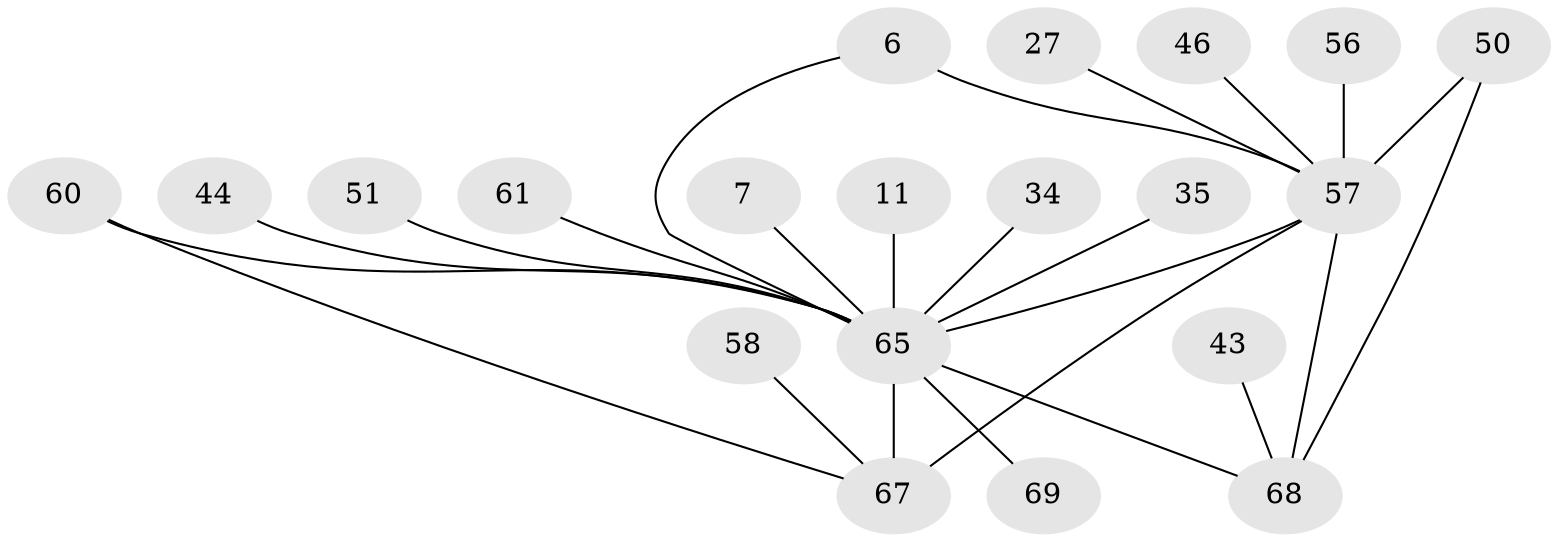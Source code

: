 // original degree distribution, {3: 0.2898550724637681, 2: 0.2608695652173913, 5: 0.028985507246376812, 10: 0.014492753623188406, 4: 0.13043478260869565, 1: 0.2318840579710145, 7: 0.028985507246376812, 6: 0.014492753623188406}
// Generated by graph-tools (version 1.1) at 2025/46/03/04/25 21:46:16]
// undirected, 20 vertices, 24 edges
graph export_dot {
graph [start="1"]
  node [color=gray90,style=filled];
  6 [super="+5"];
  7;
  11;
  27;
  34;
  35;
  43;
  44;
  46;
  50 [super="+10+42+37"];
  51;
  56;
  57 [super="+28+36+54+14"];
  58;
  60 [super="+39"];
  61 [super="+52"];
  65 [super="+8+2+24+3+48+64"];
  67 [super="+62+66"];
  68 [super="+23+47+55+22"];
  69 [super="+59"];
  6 -- 65;
  6 -- 57 [weight=3];
  7 -- 65;
  11 -- 65;
  27 -- 57;
  34 -- 65;
  35 -- 65;
  43 -- 68;
  44 -- 65;
  46 -- 57;
  50 -- 68 [weight=2];
  50 -- 57 [weight=2];
  51 -- 65;
  56 -- 57;
  57 -- 68 [weight=3];
  57 -- 65 [weight=2];
  57 -- 67 [weight=3];
  58 -- 67;
  60 -- 65 [weight=4];
  60 -- 67;
  61 -- 65 [weight=2];
  65 -- 69 [weight=3];
  65 -- 68 [weight=4];
  65 -- 67 [weight=3];
}
